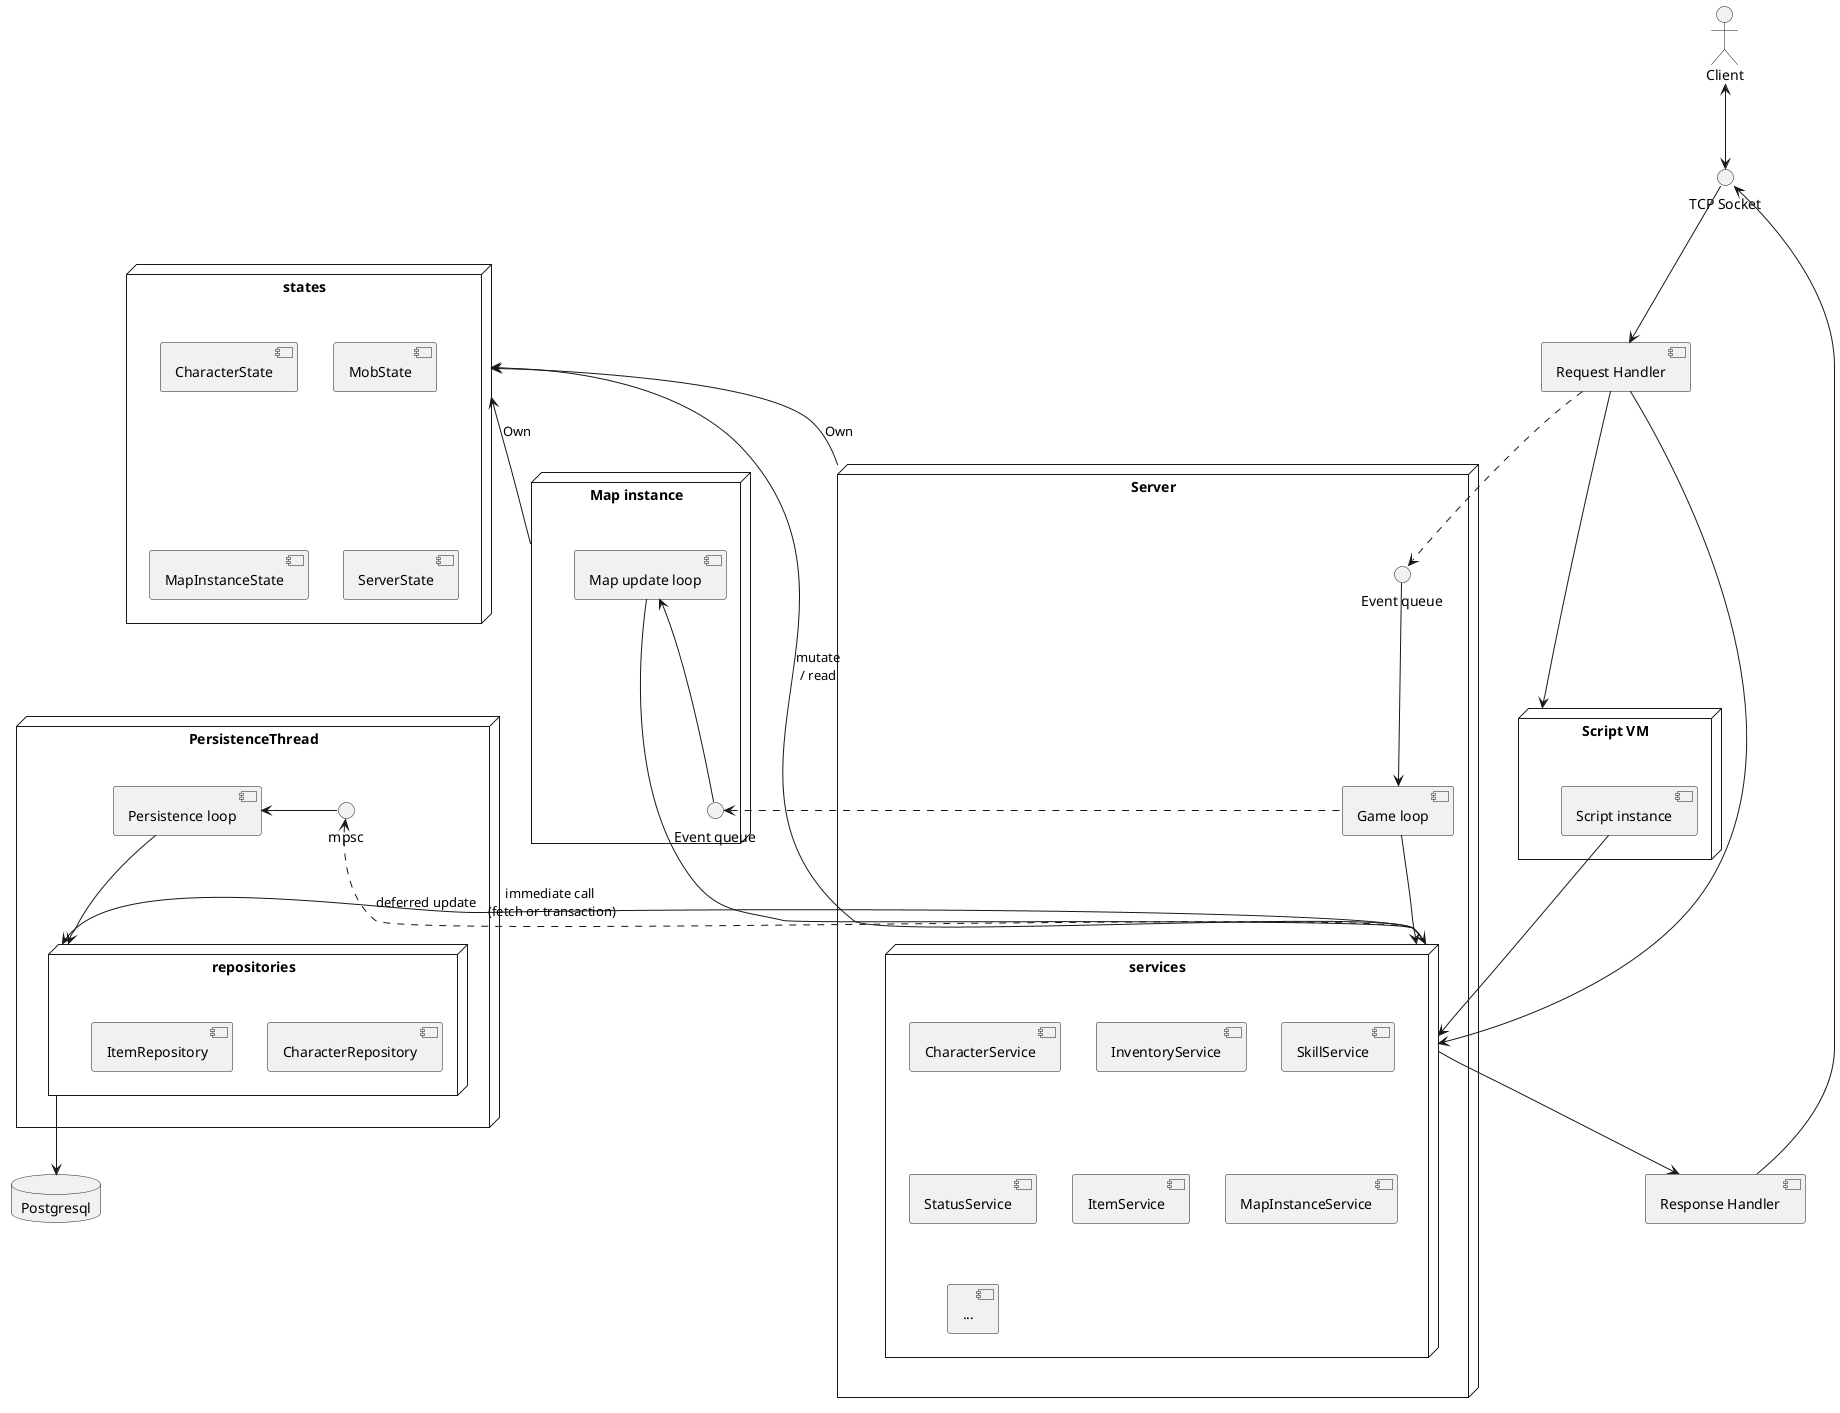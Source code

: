 @startuml

interface "TCP Socket" as tcp

:Client: <-down-> tcp


[Request Handler] as request_thread
[Response Handler] as response_thread
node PersistenceThread as persistence {
interface "mpsc" as persistence_queue
[Persistence loop] as persistence_loop
persistence_loop <- persistence_queue
persistence_loop -down-> repositories
}

node "Server" as server {
interface "Event queue" as queue
  [Game loop] as gl

  tcp -down-> request_thread
  tcp <-- response_thread
  request_thread ..> queue
  request_thread -right-> services
  gl -down-> services
  gl <-up- queue
'    services <-up-> gl
}

node "Script VM" as vm {
  [Script instance] as script
  script -down-> services
}

request_thread -down-> vm


node "Services layer" as services {
    [CharacterService]
    [InventoryService]
    [SkillService]
    [StatusService]
    [ItemService]
    [MapInstanceService]
    [...]
}

node "Map instance" as map {
interface "Event queue" as map_queue
    [Map update loop] as map_update_loop
    map_update_loop -down-> services
    map_update_loop<--map_queue
}

states <-- server  : Own
states <-- map  : Own

services -up-> states : mutate\n/ read

map_queue <. gl

'services .down.> response_thread
services --> response_thread
persistence_queue <.. services : deferred update
services -down-> repositories : immediate call\n (fetch or transaction)
node "States" as states {
    [CharacterState]
    [MobState]
    [MapInstanceState]
    [ServerState]
}

node "Repository layer" as repositories {
    [CharacterRepository]
    [ItemRepository]
    [InventoryService]
}
'
repositories --> "Postgresql"
database "Postgresql" {

}

@enduml